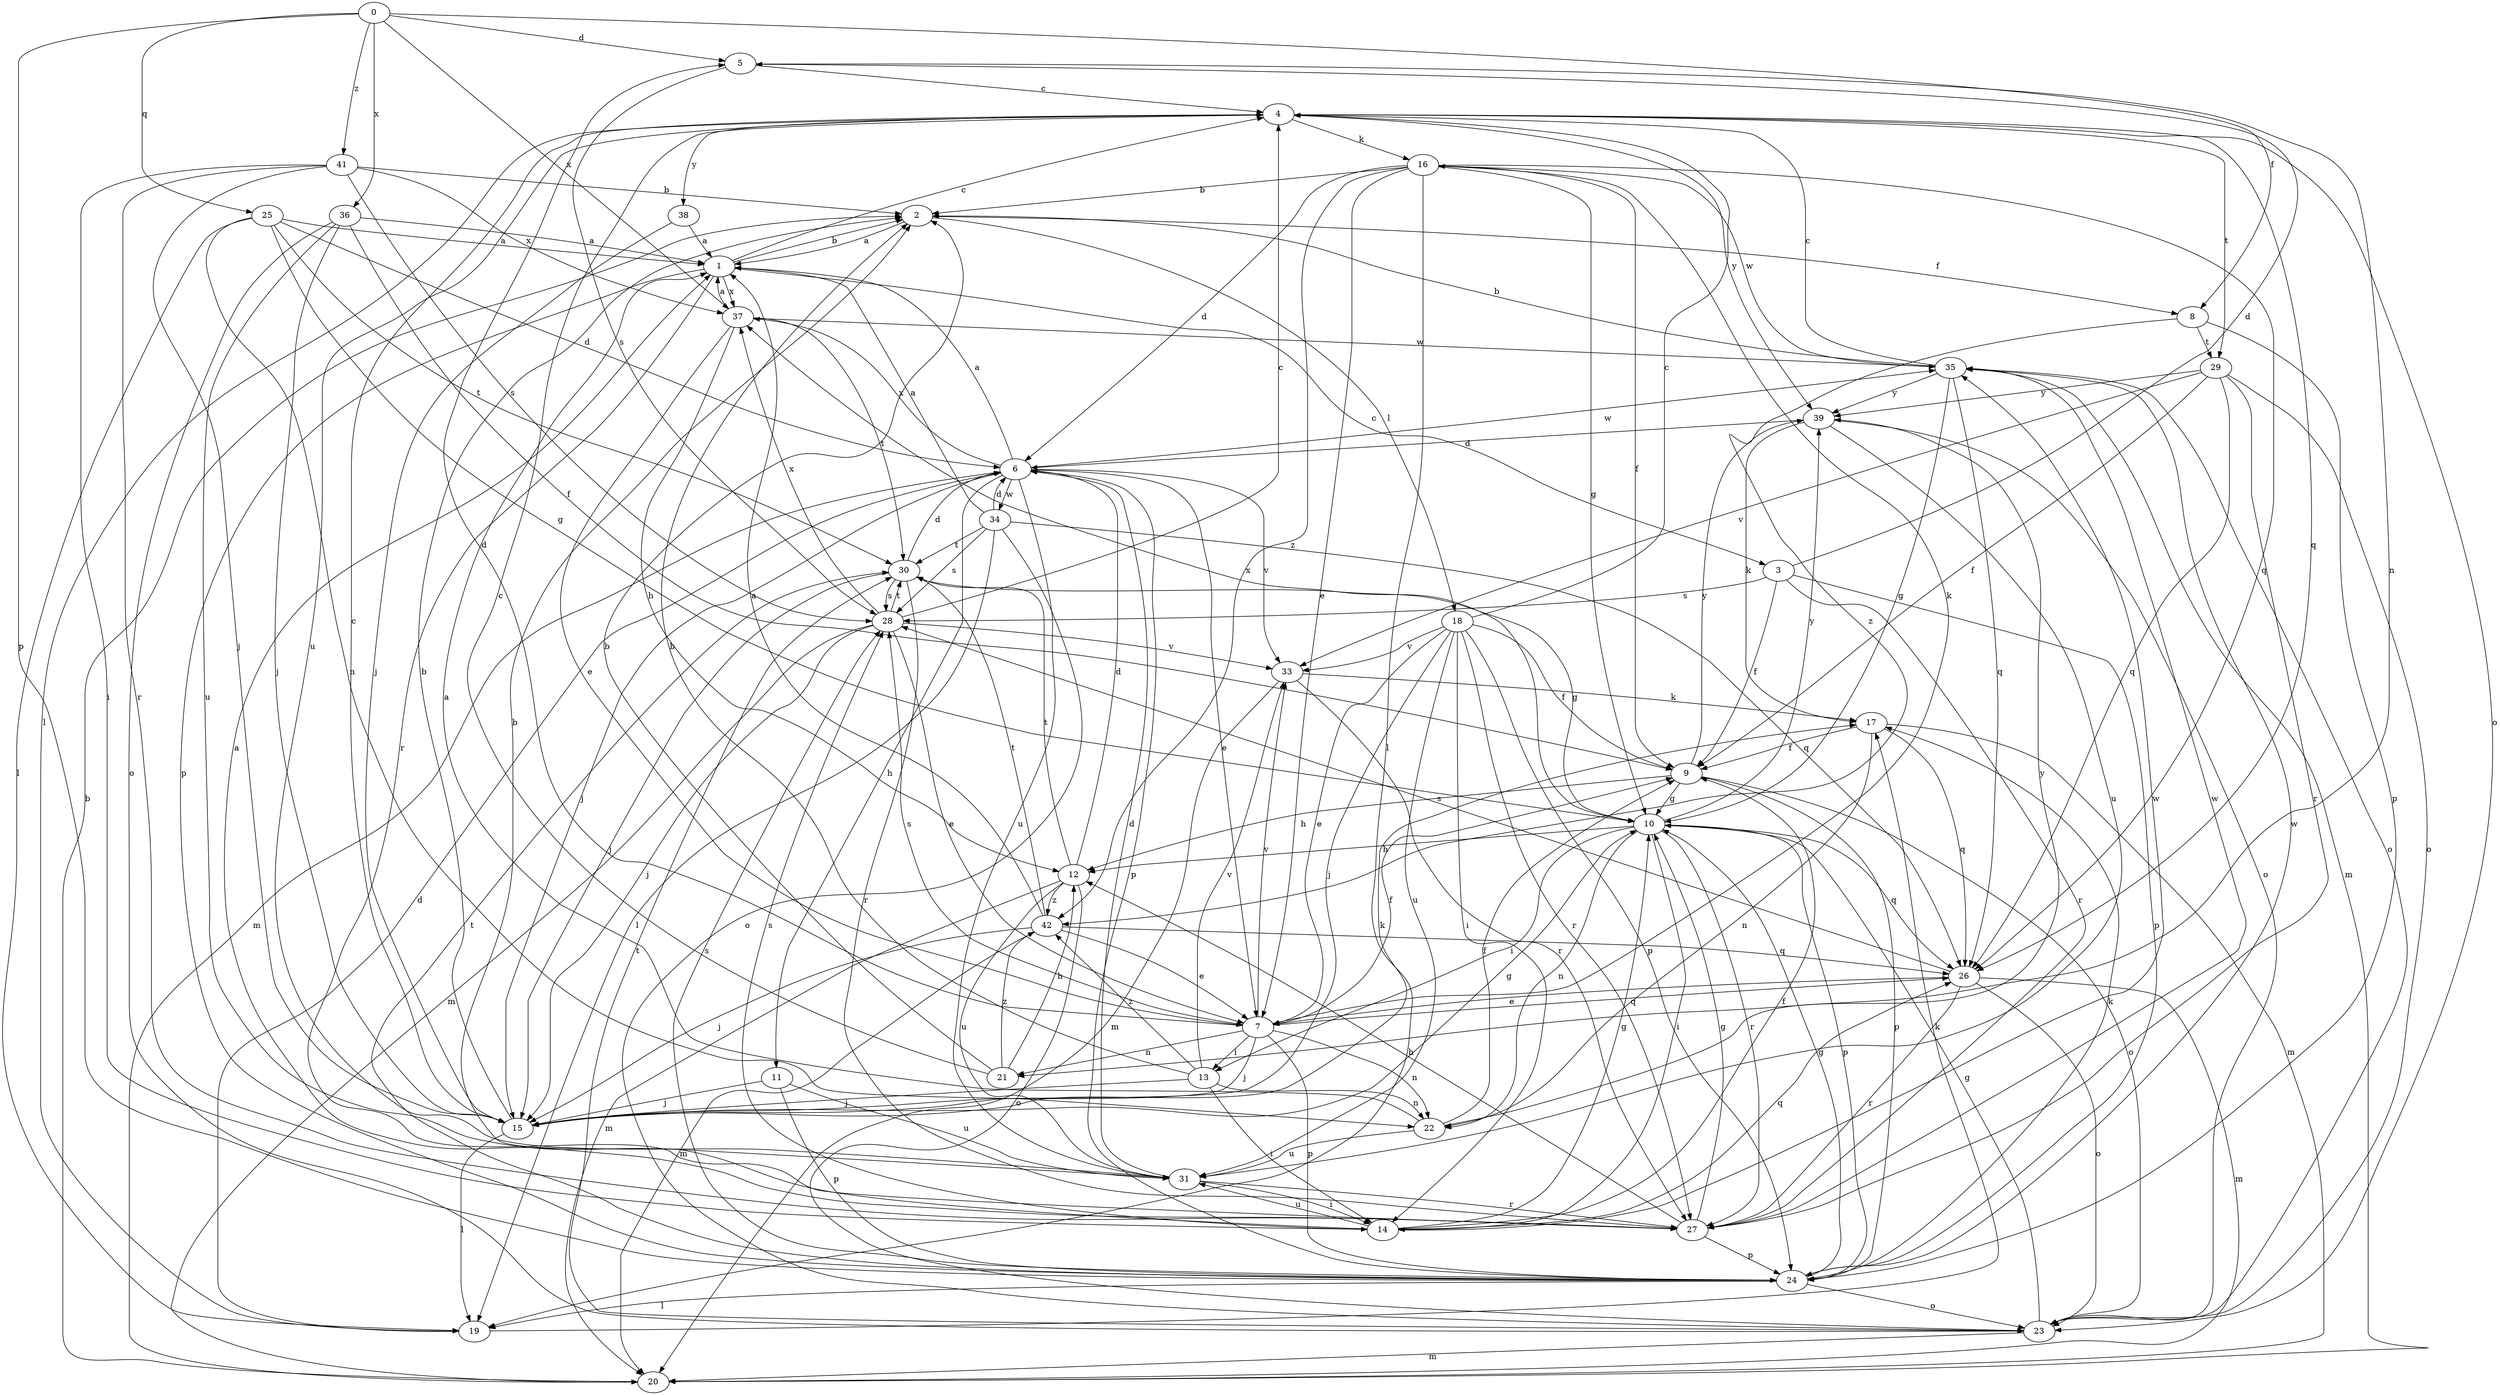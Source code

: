 strict digraph  {
0;
1;
2;
3;
4;
5;
6;
7;
8;
9;
10;
11;
12;
13;
14;
15;
16;
17;
18;
19;
20;
21;
22;
23;
24;
25;
26;
27;
28;
29;
30;
31;
33;
34;
35;
36;
37;
38;
39;
41;
42;
0 -> 5  [label=d];
0 -> 8  [label=f];
0 -> 24  [label=p];
0 -> 25  [label=q];
0 -> 36  [label=x];
0 -> 37  [label=x];
0 -> 41  [label=z];
1 -> 2  [label=b];
1 -> 3  [label=c];
1 -> 4  [label=c];
1 -> 24  [label=p];
1 -> 27  [label=r];
1 -> 37  [label=x];
2 -> 1  [label=a];
2 -> 8  [label=f];
2 -> 18  [label=l];
3 -> 5  [label=d];
3 -> 9  [label=f];
3 -> 24  [label=p];
3 -> 27  [label=r];
3 -> 28  [label=s];
4 -> 16  [label=k];
4 -> 19  [label=l];
4 -> 23  [label=o];
4 -> 26  [label=q];
4 -> 29  [label=t];
4 -> 31  [label=u];
4 -> 38  [label=y];
4 -> 39  [label=y];
5 -> 4  [label=c];
5 -> 21  [label=n];
5 -> 28  [label=s];
6 -> 1  [label=a];
6 -> 7  [label=e];
6 -> 11  [label=h];
6 -> 15  [label=j];
6 -> 20  [label=m];
6 -> 24  [label=p];
6 -> 31  [label=u];
6 -> 33  [label=v];
6 -> 34  [label=w];
6 -> 35  [label=w];
6 -> 37  [label=x];
7 -> 5  [label=d];
7 -> 9  [label=f];
7 -> 13  [label=i];
7 -> 15  [label=j];
7 -> 16  [label=k];
7 -> 21  [label=n];
7 -> 22  [label=n];
7 -> 24  [label=p];
7 -> 26  [label=q];
7 -> 28  [label=s];
7 -> 33  [label=v];
8 -> 24  [label=p];
8 -> 29  [label=t];
8 -> 42  [label=z];
9 -> 10  [label=g];
9 -> 12  [label=h];
9 -> 23  [label=o];
9 -> 24  [label=p];
9 -> 39  [label=y];
10 -> 12  [label=h];
10 -> 13  [label=i];
10 -> 14  [label=i];
10 -> 22  [label=n];
10 -> 24  [label=p];
10 -> 26  [label=q];
10 -> 27  [label=r];
10 -> 37  [label=x];
10 -> 39  [label=y];
11 -> 15  [label=j];
11 -> 24  [label=p];
11 -> 31  [label=u];
12 -> 6  [label=d];
12 -> 20  [label=m];
12 -> 23  [label=o];
12 -> 30  [label=t];
12 -> 31  [label=u];
12 -> 42  [label=z];
13 -> 2  [label=b];
13 -> 14  [label=i];
13 -> 15  [label=j];
13 -> 22  [label=n];
13 -> 33  [label=v];
13 -> 42  [label=z];
14 -> 2  [label=b];
14 -> 9  [label=f];
14 -> 10  [label=g];
14 -> 26  [label=q];
14 -> 28  [label=s];
14 -> 31  [label=u];
14 -> 35  [label=w];
15 -> 2  [label=b];
15 -> 4  [label=c];
15 -> 10  [label=g];
15 -> 17  [label=k];
15 -> 19  [label=l];
16 -> 2  [label=b];
16 -> 6  [label=d];
16 -> 7  [label=e];
16 -> 9  [label=f];
16 -> 10  [label=g];
16 -> 19  [label=l];
16 -> 26  [label=q];
16 -> 35  [label=w];
16 -> 42  [label=z];
17 -> 9  [label=f];
17 -> 20  [label=m];
17 -> 22  [label=n];
17 -> 26  [label=q];
18 -> 4  [label=c];
18 -> 7  [label=e];
18 -> 9  [label=f];
18 -> 14  [label=i];
18 -> 15  [label=j];
18 -> 24  [label=p];
18 -> 27  [label=r];
18 -> 31  [label=u];
18 -> 33  [label=v];
19 -> 6  [label=d];
19 -> 17  [label=k];
20 -> 2  [label=b];
21 -> 2  [label=b];
21 -> 4  [label=c];
21 -> 12  [label=h];
21 -> 42  [label=z];
22 -> 1  [label=a];
22 -> 9  [label=f];
22 -> 31  [label=u];
22 -> 39  [label=y];
23 -> 10  [label=g];
23 -> 20  [label=m];
23 -> 30  [label=t];
24 -> 10  [label=g];
24 -> 17  [label=k];
24 -> 19  [label=l];
24 -> 23  [label=o];
24 -> 28  [label=s];
24 -> 30  [label=t];
24 -> 35  [label=w];
25 -> 1  [label=a];
25 -> 6  [label=d];
25 -> 10  [label=g];
25 -> 19  [label=l];
25 -> 22  [label=n];
25 -> 30  [label=t];
26 -> 7  [label=e];
26 -> 20  [label=m];
26 -> 23  [label=o];
26 -> 27  [label=r];
26 -> 28  [label=s];
27 -> 1  [label=a];
27 -> 10  [label=g];
27 -> 12  [label=h];
27 -> 24  [label=p];
27 -> 35  [label=w];
28 -> 4  [label=c];
28 -> 7  [label=e];
28 -> 15  [label=j];
28 -> 20  [label=m];
28 -> 30  [label=t];
28 -> 33  [label=v];
28 -> 37  [label=x];
29 -> 9  [label=f];
29 -> 23  [label=o];
29 -> 26  [label=q];
29 -> 27  [label=r];
29 -> 33  [label=v];
29 -> 39  [label=y];
30 -> 6  [label=d];
30 -> 10  [label=g];
30 -> 15  [label=j];
30 -> 27  [label=r];
30 -> 28  [label=s];
31 -> 6  [label=d];
31 -> 14  [label=i];
31 -> 27  [label=r];
33 -> 17  [label=k];
33 -> 20  [label=m];
33 -> 27  [label=r];
34 -> 1  [label=a];
34 -> 6  [label=d];
34 -> 19  [label=l];
34 -> 23  [label=o];
34 -> 26  [label=q];
34 -> 28  [label=s];
34 -> 30  [label=t];
35 -> 2  [label=b];
35 -> 4  [label=c];
35 -> 10  [label=g];
35 -> 20  [label=m];
35 -> 23  [label=o];
35 -> 26  [label=q];
35 -> 39  [label=y];
36 -> 1  [label=a];
36 -> 9  [label=f];
36 -> 15  [label=j];
36 -> 23  [label=o];
36 -> 31  [label=u];
37 -> 1  [label=a];
37 -> 7  [label=e];
37 -> 12  [label=h];
37 -> 30  [label=t];
37 -> 35  [label=w];
38 -> 1  [label=a];
38 -> 15  [label=j];
39 -> 6  [label=d];
39 -> 17  [label=k];
39 -> 23  [label=o];
39 -> 31  [label=u];
41 -> 2  [label=b];
41 -> 14  [label=i];
41 -> 15  [label=j];
41 -> 27  [label=r];
41 -> 28  [label=s];
41 -> 37  [label=x];
42 -> 1  [label=a];
42 -> 7  [label=e];
42 -> 15  [label=j];
42 -> 20  [label=m];
42 -> 26  [label=q];
42 -> 30  [label=t];
}
